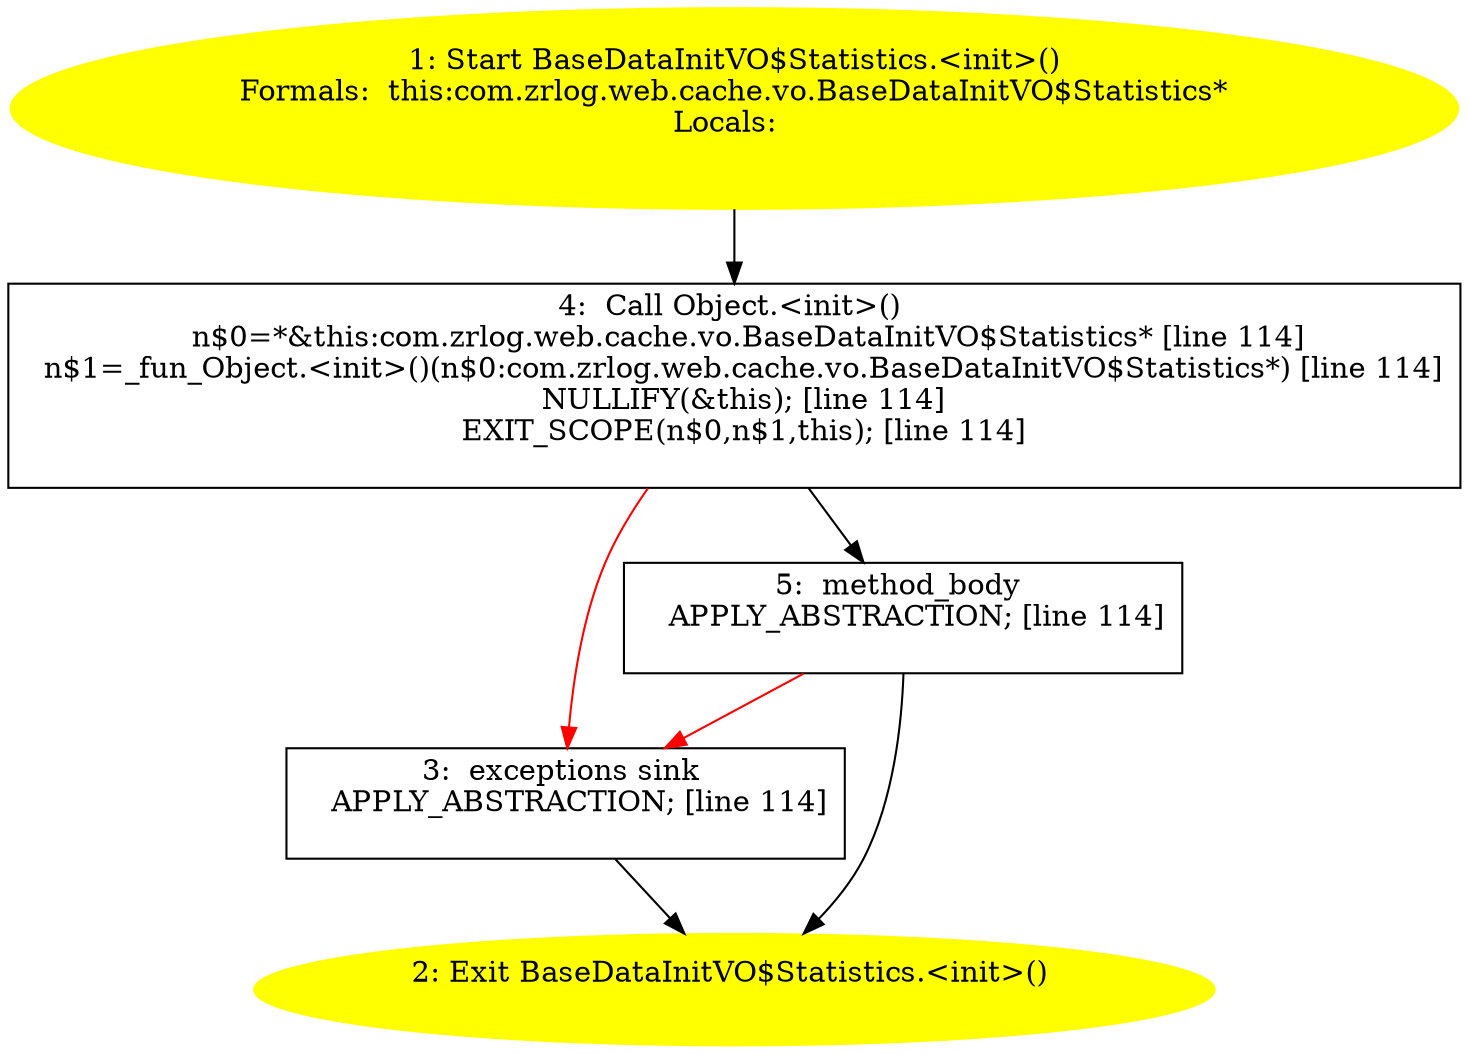 /* @generated */
digraph cfg {
"com.zrlog.web.cache.vo.BaseDataInitVO$Statistics.<init>().c59d31bda3163d9773da6436835ec6ed_1" [label="1: Start BaseDataInitVO$Statistics.<init>()\nFormals:  this:com.zrlog.web.cache.vo.BaseDataInitVO$Statistics*\nLocals:  \n  " color=yellow style=filled]
	

	 "com.zrlog.web.cache.vo.BaseDataInitVO$Statistics.<init>().c59d31bda3163d9773da6436835ec6ed_1" -> "com.zrlog.web.cache.vo.BaseDataInitVO$Statistics.<init>().c59d31bda3163d9773da6436835ec6ed_4" ;
"com.zrlog.web.cache.vo.BaseDataInitVO$Statistics.<init>().c59d31bda3163d9773da6436835ec6ed_2" [label="2: Exit BaseDataInitVO$Statistics.<init>() \n  " color=yellow style=filled]
	

"com.zrlog.web.cache.vo.BaseDataInitVO$Statistics.<init>().c59d31bda3163d9773da6436835ec6ed_3" [label="3:  exceptions sink \n   APPLY_ABSTRACTION; [line 114]\n " shape="box"]
	

	 "com.zrlog.web.cache.vo.BaseDataInitVO$Statistics.<init>().c59d31bda3163d9773da6436835ec6ed_3" -> "com.zrlog.web.cache.vo.BaseDataInitVO$Statistics.<init>().c59d31bda3163d9773da6436835ec6ed_2" ;
"com.zrlog.web.cache.vo.BaseDataInitVO$Statistics.<init>().c59d31bda3163d9773da6436835ec6ed_4" [label="4:  Call Object.<init>() \n   n$0=*&this:com.zrlog.web.cache.vo.BaseDataInitVO$Statistics* [line 114]\n  n$1=_fun_Object.<init>()(n$0:com.zrlog.web.cache.vo.BaseDataInitVO$Statistics*) [line 114]\n  NULLIFY(&this); [line 114]\n  EXIT_SCOPE(n$0,n$1,this); [line 114]\n " shape="box"]
	

	 "com.zrlog.web.cache.vo.BaseDataInitVO$Statistics.<init>().c59d31bda3163d9773da6436835ec6ed_4" -> "com.zrlog.web.cache.vo.BaseDataInitVO$Statistics.<init>().c59d31bda3163d9773da6436835ec6ed_5" ;
	 "com.zrlog.web.cache.vo.BaseDataInitVO$Statistics.<init>().c59d31bda3163d9773da6436835ec6ed_4" -> "com.zrlog.web.cache.vo.BaseDataInitVO$Statistics.<init>().c59d31bda3163d9773da6436835ec6ed_3" [color="red" ];
"com.zrlog.web.cache.vo.BaseDataInitVO$Statistics.<init>().c59d31bda3163d9773da6436835ec6ed_5" [label="5:  method_body \n   APPLY_ABSTRACTION; [line 114]\n " shape="box"]
	

	 "com.zrlog.web.cache.vo.BaseDataInitVO$Statistics.<init>().c59d31bda3163d9773da6436835ec6ed_5" -> "com.zrlog.web.cache.vo.BaseDataInitVO$Statistics.<init>().c59d31bda3163d9773da6436835ec6ed_2" ;
	 "com.zrlog.web.cache.vo.BaseDataInitVO$Statistics.<init>().c59d31bda3163d9773da6436835ec6ed_5" -> "com.zrlog.web.cache.vo.BaseDataInitVO$Statistics.<init>().c59d31bda3163d9773da6436835ec6ed_3" [color="red" ];
}
